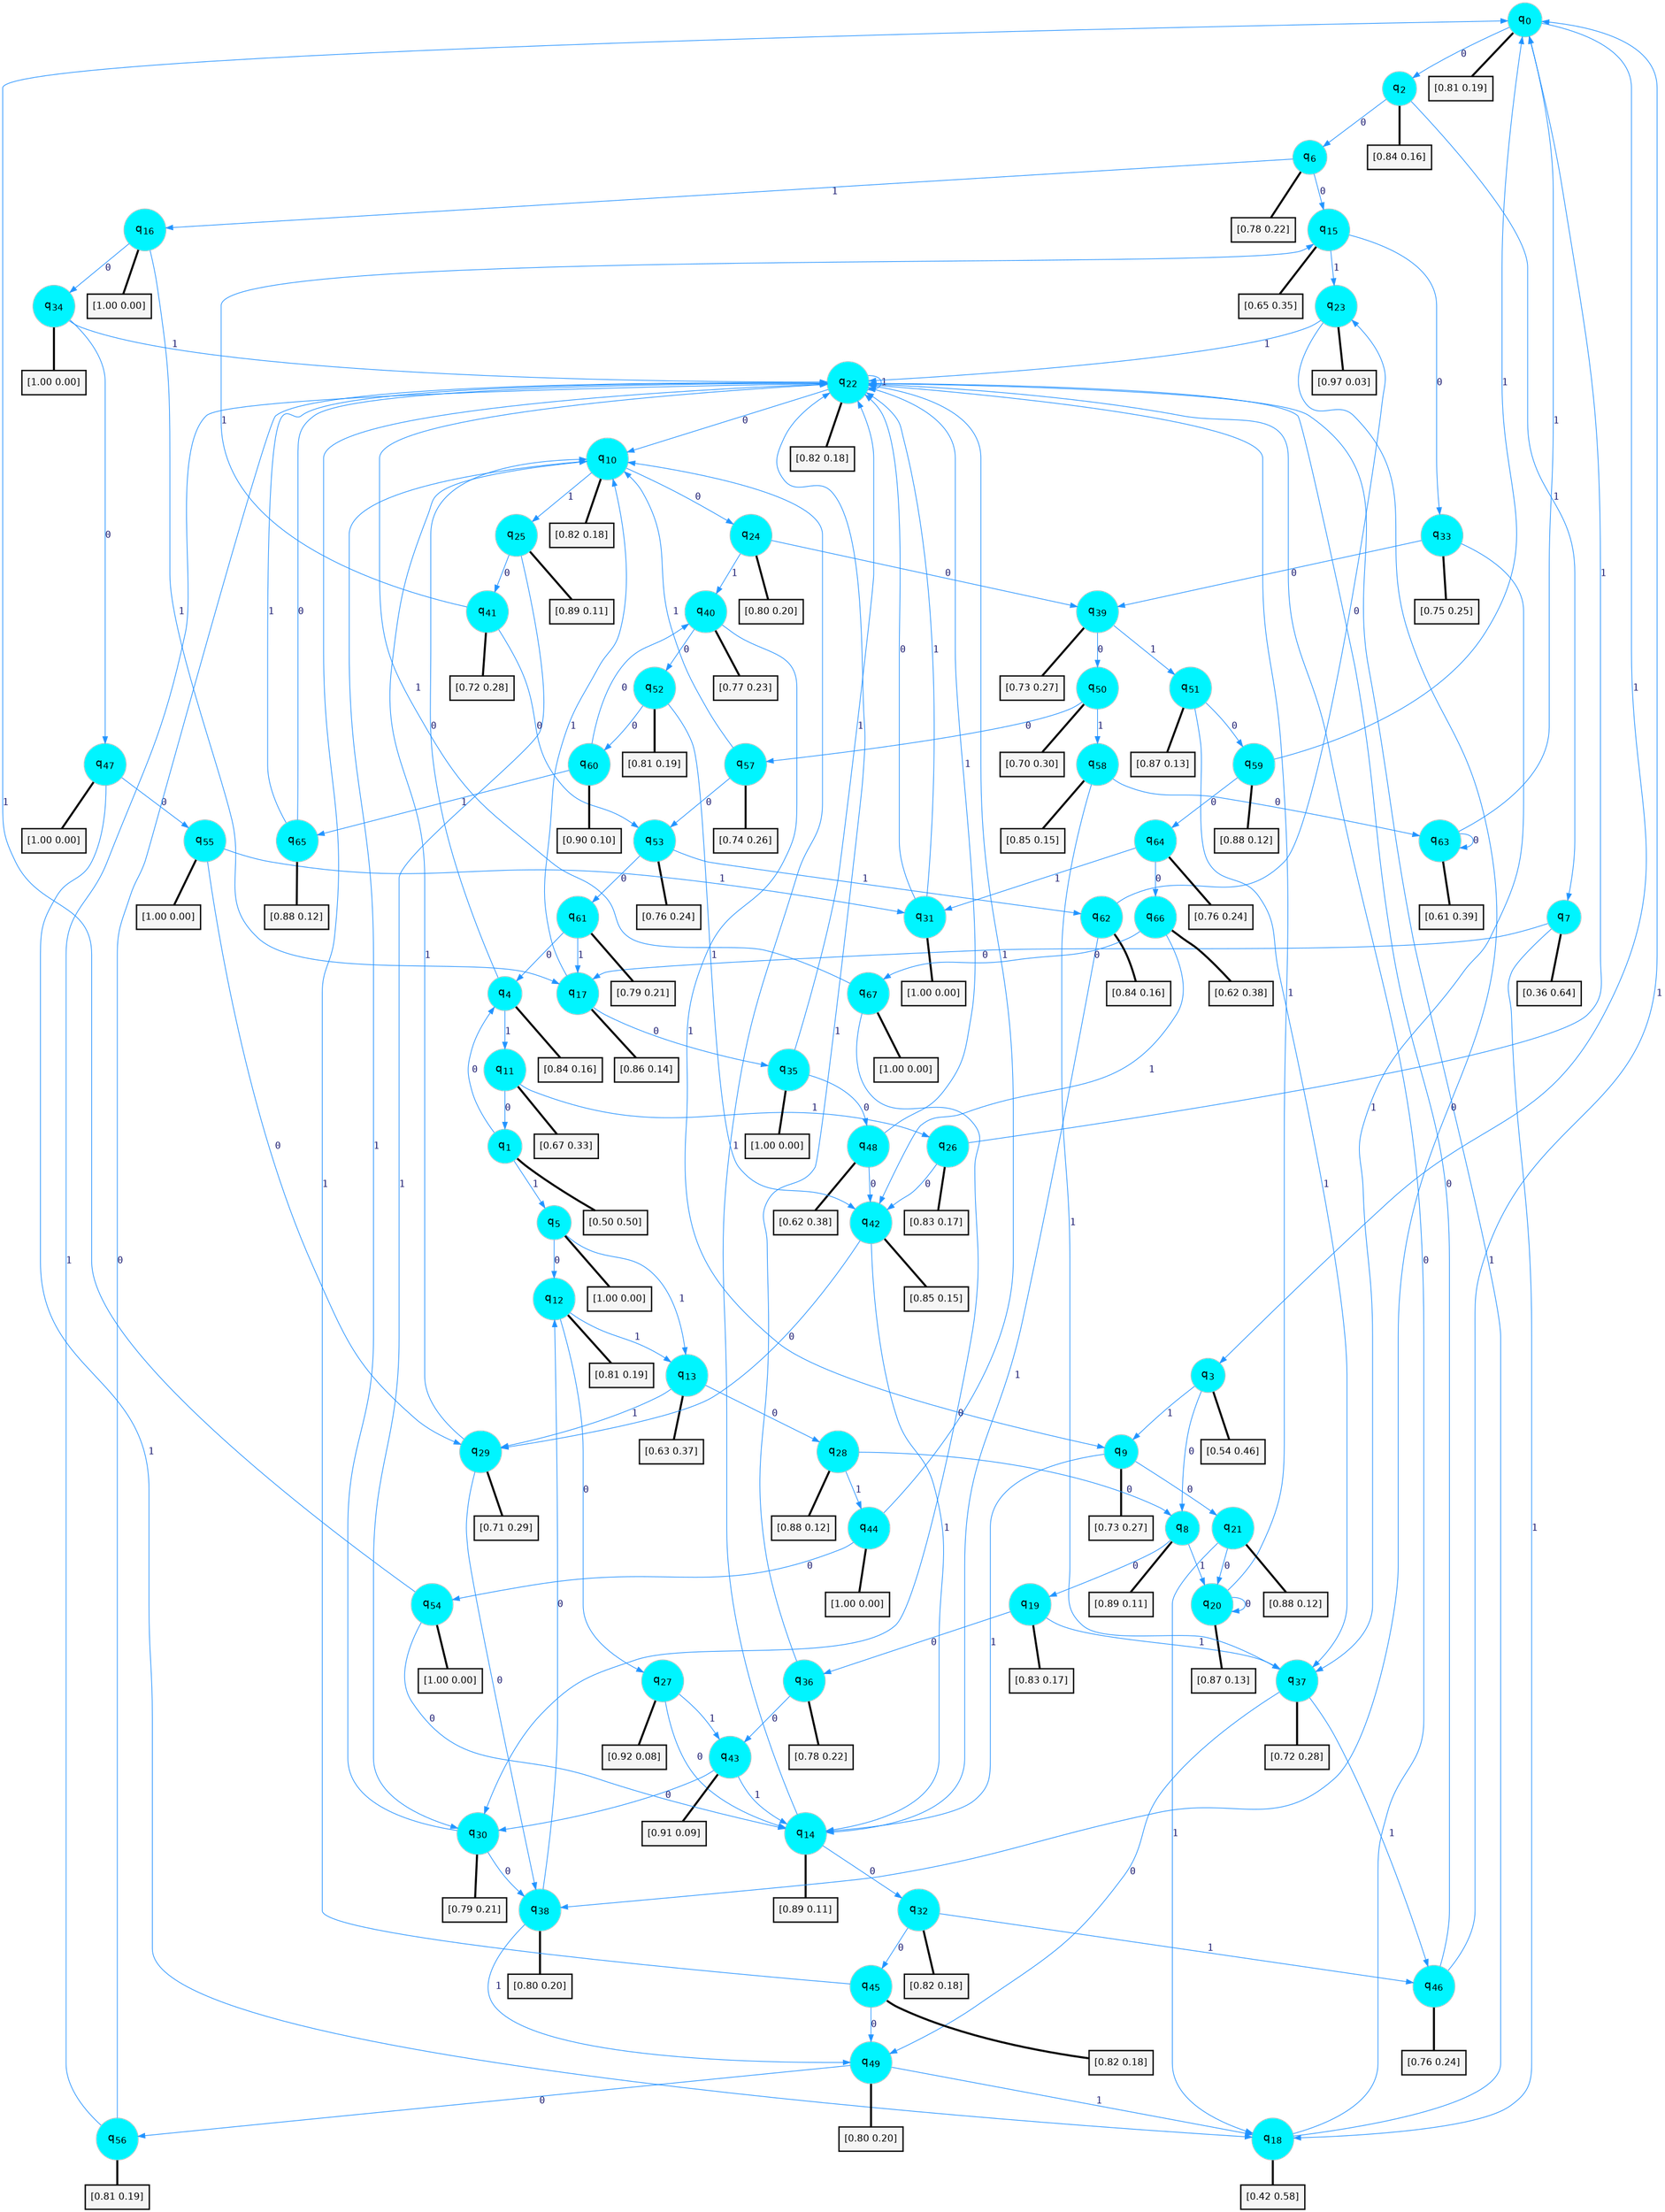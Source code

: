 digraph G {
graph [
bgcolor=transparent, dpi=300, rankdir=TD, size="40,25"];
node [
color=gray, fillcolor=turquoise1, fontcolor=black, fontname=Helvetica, fontsize=16, fontweight=bold, shape=circle, style=filled];
edge [
arrowsize=1, color=dodgerblue1, fontcolor=midnightblue, fontname=courier, fontweight=bold, penwidth=1, style=solid, weight=20];
0[label=<q<SUB>0</SUB>>];
1[label=<q<SUB>1</SUB>>];
2[label=<q<SUB>2</SUB>>];
3[label=<q<SUB>3</SUB>>];
4[label=<q<SUB>4</SUB>>];
5[label=<q<SUB>5</SUB>>];
6[label=<q<SUB>6</SUB>>];
7[label=<q<SUB>7</SUB>>];
8[label=<q<SUB>8</SUB>>];
9[label=<q<SUB>9</SUB>>];
10[label=<q<SUB>10</SUB>>];
11[label=<q<SUB>11</SUB>>];
12[label=<q<SUB>12</SUB>>];
13[label=<q<SUB>13</SUB>>];
14[label=<q<SUB>14</SUB>>];
15[label=<q<SUB>15</SUB>>];
16[label=<q<SUB>16</SUB>>];
17[label=<q<SUB>17</SUB>>];
18[label=<q<SUB>18</SUB>>];
19[label=<q<SUB>19</SUB>>];
20[label=<q<SUB>20</SUB>>];
21[label=<q<SUB>21</SUB>>];
22[label=<q<SUB>22</SUB>>];
23[label=<q<SUB>23</SUB>>];
24[label=<q<SUB>24</SUB>>];
25[label=<q<SUB>25</SUB>>];
26[label=<q<SUB>26</SUB>>];
27[label=<q<SUB>27</SUB>>];
28[label=<q<SUB>28</SUB>>];
29[label=<q<SUB>29</SUB>>];
30[label=<q<SUB>30</SUB>>];
31[label=<q<SUB>31</SUB>>];
32[label=<q<SUB>32</SUB>>];
33[label=<q<SUB>33</SUB>>];
34[label=<q<SUB>34</SUB>>];
35[label=<q<SUB>35</SUB>>];
36[label=<q<SUB>36</SUB>>];
37[label=<q<SUB>37</SUB>>];
38[label=<q<SUB>38</SUB>>];
39[label=<q<SUB>39</SUB>>];
40[label=<q<SUB>40</SUB>>];
41[label=<q<SUB>41</SUB>>];
42[label=<q<SUB>42</SUB>>];
43[label=<q<SUB>43</SUB>>];
44[label=<q<SUB>44</SUB>>];
45[label=<q<SUB>45</SUB>>];
46[label=<q<SUB>46</SUB>>];
47[label=<q<SUB>47</SUB>>];
48[label=<q<SUB>48</SUB>>];
49[label=<q<SUB>49</SUB>>];
50[label=<q<SUB>50</SUB>>];
51[label=<q<SUB>51</SUB>>];
52[label=<q<SUB>52</SUB>>];
53[label=<q<SUB>53</SUB>>];
54[label=<q<SUB>54</SUB>>];
55[label=<q<SUB>55</SUB>>];
56[label=<q<SUB>56</SUB>>];
57[label=<q<SUB>57</SUB>>];
58[label=<q<SUB>58</SUB>>];
59[label=<q<SUB>59</SUB>>];
60[label=<q<SUB>60</SUB>>];
61[label=<q<SUB>61</SUB>>];
62[label=<q<SUB>62</SUB>>];
63[label=<q<SUB>63</SUB>>];
64[label=<q<SUB>64</SUB>>];
65[label=<q<SUB>65</SUB>>];
66[label=<q<SUB>66</SUB>>];
67[label=<q<SUB>67</SUB>>];
68[label="[0.81 0.19]", shape=box,fontcolor=black, fontname=Helvetica, fontsize=14, penwidth=2, fillcolor=whitesmoke,color=black];
69[label="[0.50 0.50]", shape=box,fontcolor=black, fontname=Helvetica, fontsize=14, penwidth=2, fillcolor=whitesmoke,color=black];
70[label="[0.84 0.16]", shape=box,fontcolor=black, fontname=Helvetica, fontsize=14, penwidth=2, fillcolor=whitesmoke,color=black];
71[label="[0.54 0.46]", shape=box,fontcolor=black, fontname=Helvetica, fontsize=14, penwidth=2, fillcolor=whitesmoke,color=black];
72[label="[0.84 0.16]", shape=box,fontcolor=black, fontname=Helvetica, fontsize=14, penwidth=2, fillcolor=whitesmoke,color=black];
73[label="[1.00 0.00]", shape=box,fontcolor=black, fontname=Helvetica, fontsize=14, penwidth=2, fillcolor=whitesmoke,color=black];
74[label="[0.78 0.22]", shape=box,fontcolor=black, fontname=Helvetica, fontsize=14, penwidth=2, fillcolor=whitesmoke,color=black];
75[label="[0.36 0.64]", shape=box,fontcolor=black, fontname=Helvetica, fontsize=14, penwidth=2, fillcolor=whitesmoke,color=black];
76[label="[0.89 0.11]", shape=box,fontcolor=black, fontname=Helvetica, fontsize=14, penwidth=2, fillcolor=whitesmoke,color=black];
77[label="[0.73 0.27]", shape=box,fontcolor=black, fontname=Helvetica, fontsize=14, penwidth=2, fillcolor=whitesmoke,color=black];
78[label="[0.82 0.18]", shape=box,fontcolor=black, fontname=Helvetica, fontsize=14, penwidth=2, fillcolor=whitesmoke,color=black];
79[label="[0.67 0.33]", shape=box,fontcolor=black, fontname=Helvetica, fontsize=14, penwidth=2, fillcolor=whitesmoke,color=black];
80[label="[0.81 0.19]", shape=box,fontcolor=black, fontname=Helvetica, fontsize=14, penwidth=2, fillcolor=whitesmoke,color=black];
81[label="[0.63 0.37]", shape=box,fontcolor=black, fontname=Helvetica, fontsize=14, penwidth=2, fillcolor=whitesmoke,color=black];
82[label="[0.89 0.11]", shape=box,fontcolor=black, fontname=Helvetica, fontsize=14, penwidth=2, fillcolor=whitesmoke,color=black];
83[label="[0.65 0.35]", shape=box,fontcolor=black, fontname=Helvetica, fontsize=14, penwidth=2, fillcolor=whitesmoke,color=black];
84[label="[1.00 0.00]", shape=box,fontcolor=black, fontname=Helvetica, fontsize=14, penwidth=2, fillcolor=whitesmoke,color=black];
85[label="[0.86 0.14]", shape=box,fontcolor=black, fontname=Helvetica, fontsize=14, penwidth=2, fillcolor=whitesmoke,color=black];
86[label="[0.42 0.58]", shape=box,fontcolor=black, fontname=Helvetica, fontsize=14, penwidth=2, fillcolor=whitesmoke,color=black];
87[label="[0.83 0.17]", shape=box,fontcolor=black, fontname=Helvetica, fontsize=14, penwidth=2, fillcolor=whitesmoke,color=black];
88[label="[0.87 0.13]", shape=box,fontcolor=black, fontname=Helvetica, fontsize=14, penwidth=2, fillcolor=whitesmoke,color=black];
89[label="[0.88 0.12]", shape=box,fontcolor=black, fontname=Helvetica, fontsize=14, penwidth=2, fillcolor=whitesmoke,color=black];
90[label="[0.82 0.18]", shape=box,fontcolor=black, fontname=Helvetica, fontsize=14, penwidth=2, fillcolor=whitesmoke,color=black];
91[label="[0.97 0.03]", shape=box,fontcolor=black, fontname=Helvetica, fontsize=14, penwidth=2, fillcolor=whitesmoke,color=black];
92[label="[0.80 0.20]", shape=box,fontcolor=black, fontname=Helvetica, fontsize=14, penwidth=2, fillcolor=whitesmoke,color=black];
93[label="[0.89 0.11]", shape=box,fontcolor=black, fontname=Helvetica, fontsize=14, penwidth=2, fillcolor=whitesmoke,color=black];
94[label="[0.83 0.17]", shape=box,fontcolor=black, fontname=Helvetica, fontsize=14, penwidth=2, fillcolor=whitesmoke,color=black];
95[label="[0.92 0.08]", shape=box,fontcolor=black, fontname=Helvetica, fontsize=14, penwidth=2, fillcolor=whitesmoke,color=black];
96[label="[0.88 0.12]", shape=box,fontcolor=black, fontname=Helvetica, fontsize=14, penwidth=2, fillcolor=whitesmoke,color=black];
97[label="[0.71 0.29]", shape=box,fontcolor=black, fontname=Helvetica, fontsize=14, penwidth=2, fillcolor=whitesmoke,color=black];
98[label="[0.79 0.21]", shape=box,fontcolor=black, fontname=Helvetica, fontsize=14, penwidth=2, fillcolor=whitesmoke,color=black];
99[label="[1.00 0.00]", shape=box,fontcolor=black, fontname=Helvetica, fontsize=14, penwidth=2, fillcolor=whitesmoke,color=black];
100[label="[0.82 0.18]", shape=box,fontcolor=black, fontname=Helvetica, fontsize=14, penwidth=2, fillcolor=whitesmoke,color=black];
101[label="[0.75 0.25]", shape=box,fontcolor=black, fontname=Helvetica, fontsize=14, penwidth=2, fillcolor=whitesmoke,color=black];
102[label="[1.00 0.00]", shape=box,fontcolor=black, fontname=Helvetica, fontsize=14, penwidth=2, fillcolor=whitesmoke,color=black];
103[label="[1.00 0.00]", shape=box,fontcolor=black, fontname=Helvetica, fontsize=14, penwidth=2, fillcolor=whitesmoke,color=black];
104[label="[0.78 0.22]", shape=box,fontcolor=black, fontname=Helvetica, fontsize=14, penwidth=2, fillcolor=whitesmoke,color=black];
105[label="[0.72 0.28]", shape=box,fontcolor=black, fontname=Helvetica, fontsize=14, penwidth=2, fillcolor=whitesmoke,color=black];
106[label="[0.80 0.20]", shape=box,fontcolor=black, fontname=Helvetica, fontsize=14, penwidth=2, fillcolor=whitesmoke,color=black];
107[label="[0.73 0.27]", shape=box,fontcolor=black, fontname=Helvetica, fontsize=14, penwidth=2, fillcolor=whitesmoke,color=black];
108[label="[0.77 0.23]", shape=box,fontcolor=black, fontname=Helvetica, fontsize=14, penwidth=2, fillcolor=whitesmoke,color=black];
109[label="[0.72 0.28]", shape=box,fontcolor=black, fontname=Helvetica, fontsize=14, penwidth=2, fillcolor=whitesmoke,color=black];
110[label="[0.85 0.15]", shape=box,fontcolor=black, fontname=Helvetica, fontsize=14, penwidth=2, fillcolor=whitesmoke,color=black];
111[label="[0.91 0.09]", shape=box,fontcolor=black, fontname=Helvetica, fontsize=14, penwidth=2, fillcolor=whitesmoke,color=black];
112[label="[1.00 0.00]", shape=box,fontcolor=black, fontname=Helvetica, fontsize=14, penwidth=2, fillcolor=whitesmoke,color=black];
113[label="[0.82 0.18]", shape=box,fontcolor=black, fontname=Helvetica, fontsize=14, penwidth=2, fillcolor=whitesmoke,color=black];
114[label="[0.76 0.24]", shape=box,fontcolor=black, fontname=Helvetica, fontsize=14, penwidth=2, fillcolor=whitesmoke,color=black];
115[label="[1.00 0.00]", shape=box,fontcolor=black, fontname=Helvetica, fontsize=14, penwidth=2, fillcolor=whitesmoke,color=black];
116[label="[0.62 0.38]", shape=box,fontcolor=black, fontname=Helvetica, fontsize=14, penwidth=2, fillcolor=whitesmoke,color=black];
117[label="[0.80 0.20]", shape=box,fontcolor=black, fontname=Helvetica, fontsize=14, penwidth=2, fillcolor=whitesmoke,color=black];
118[label="[0.70 0.30]", shape=box,fontcolor=black, fontname=Helvetica, fontsize=14, penwidth=2, fillcolor=whitesmoke,color=black];
119[label="[0.87 0.13]", shape=box,fontcolor=black, fontname=Helvetica, fontsize=14, penwidth=2, fillcolor=whitesmoke,color=black];
120[label="[0.81 0.19]", shape=box,fontcolor=black, fontname=Helvetica, fontsize=14, penwidth=2, fillcolor=whitesmoke,color=black];
121[label="[0.76 0.24]", shape=box,fontcolor=black, fontname=Helvetica, fontsize=14, penwidth=2, fillcolor=whitesmoke,color=black];
122[label="[1.00 0.00]", shape=box,fontcolor=black, fontname=Helvetica, fontsize=14, penwidth=2, fillcolor=whitesmoke,color=black];
123[label="[1.00 0.00]", shape=box,fontcolor=black, fontname=Helvetica, fontsize=14, penwidth=2, fillcolor=whitesmoke,color=black];
124[label="[0.81 0.19]", shape=box,fontcolor=black, fontname=Helvetica, fontsize=14, penwidth=2, fillcolor=whitesmoke,color=black];
125[label="[0.74 0.26]", shape=box,fontcolor=black, fontname=Helvetica, fontsize=14, penwidth=2, fillcolor=whitesmoke,color=black];
126[label="[0.85 0.15]", shape=box,fontcolor=black, fontname=Helvetica, fontsize=14, penwidth=2, fillcolor=whitesmoke,color=black];
127[label="[0.88 0.12]", shape=box,fontcolor=black, fontname=Helvetica, fontsize=14, penwidth=2, fillcolor=whitesmoke,color=black];
128[label="[0.90 0.10]", shape=box,fontcolor=black, fontname=Helvetica, fontsize=14, penwidth=2, fillcolor=whitesmoke,color=black];
129[label="[0.79 0.21]", shape=box,fontcolor=black, fontname=Helvetica, fontsize=14, penwidth=2, fillcolor=whitesmoke,color=black];
130[label="[0.84 0.16]", shape=box,fontcolor=black, fontname=Helvetica, fontsize=14, penwidth=2, fillcolor=whitesmoke,color=black];
131[label="[0.61 0.39]", shape=box,fontcolor=black, fontname=Helvetica, fontsize=14, penwidth=2, fillcolor=whitesmoke,color=black];
132[label="[0.76 0.24]", shape=box,fontcolor=black, fontname=Helvetica, fontsize=14, penwidth=2, fillcolor=whitesmoke,color=black];
133[label="[0.88 0.12]", shape=box,fontcolor=black, fontname=Helvetica, fontsize=14, penwidth=2, fillcolor=whitesmoke,color=black];
134[label="[0.62 0.38]", shape=box,fontcolor=black, fontname=Helvetica, fontsize=14, penwidth=2, fillcolor=whitesmoke,color=black];
135[label="[1.00 0.00]", shape=box,fontcolor=black, fontname=Helvetica, fontsize=14, penwidth=2, fillcolor=whitesmoke,color=black];
0->2 [label=0];
0->3 [label=1];
0->68 [arrowhead=none, penwidth=3,color=black];
1->4 [label=0];
1->5 [label=1];
1->69 [arrowhead=none, penwidth=3,color=black];
2->6 [label=0];
2->7 [label=1];
2->70 [arrowhead=none, penwidth=3,color=black];
3->8 [label=0];
3->9 [label=1];
3->71 [arrowhead=none, penwidth=3,color=black];
4->10 [label=0];
4->11 [label=1];
4->72 [arrowhead=none, penwidth=3,color=black];
5->12 [label=0];
5->13 [label=1];
5->73 [arrowhead=none, penwidth=3,color=black];
6->15 [label=0];
6->16 [label=1];
6->74 [arrowhead=none, penwidth=3,color=black];
7->17 [label=0];
7->18 [label=1];
7->75 [arrowhead=none, penwidth=3,color=black];
8->19 [label=0];
8->20 [label=1];
8->76 [arrowhead=none, penwidth=3,color=black];
9->21 [label=0];
9->14 [label=1];
9->77 [arrowhead=none, penwidth=3,color=black];
10->24 [label=0];
10->25 [label=1];
10->78 [arrowhead=none, penwidth=3,color=black];
11->1 [label=0];
11->26 [label=1];
11->79 [arrowhead=none, penwidth=3,color=black];
12->27 [label=0];
12->13 [label=1];
12->80 [arrowhead=none, penwidth=3,color=black];
13->28 [label=0];
13->29 [label=1];
13->81 [arrowhead=none, penwidth=3,color=black];
14->32 [label=0];
14->10 [label=1];
14->82 [arrowhead=none, penwidth=3,color=black];
15->33 [label=0];
15->23 [label=1];
15->83 [arrowhead=none, penwidth=3,color=black];
16->34 [label=0];
16->17 [label=1];
16->84 [arrowhead=none, penwidth=3,color=black];
17->35 [label=0];
17->10 [label=1];
17->85 [arrowhead=none, penwidth=3,color=black];
18->22 [label=0];
18->22 [label=1];
18->86 [arrowhead=none, penwidth=3,color=black];
19->36 [label=0];
19->37 [label=1];
19->87 [arrowhead=none, penwidth=3,color=black];
20->20 [label=0];
20->22 [label=1];
20->88 [arrowhead=none, penwidth=3,color=black];
21->20 [label=0];
21->18 [label=1];
21->89 [arrowhead=none, penwidth=3,color=black];
22->10 [label=0];
22->22 [label=1];
22->90 [arrowhead=none, penwidth=3,color=black];
23->38 [label=0];
23->22 [label=1];
23->91 [arrowhead=none, penwidth=3,color=black];
24->39 [label=0];
24->40 [label=1];
24->92 [arrowhead=none, penwidth=3,color=black];
25->41 [label=0];
25->30 [label=1];
25->93 [arrowhead=none, penwidth=3,color=black];
26->42 [label=0];
26->0 [label=1];
26->94 [arrowhead=none, penwidth=3,color=black];
27->14 [label=0];
27->43 [label=1];
27->95 [arrowhead=none, penwidth=3,color=black];
28->8 [label=0];
28->44 [label=1];
28->96 [arrowhead=none, penwidth=3,color=black];
29->38 [label=0];
29->10 [label=1];
29->97 [arrowhead=none, penwidth=3,color=black];
30->38 [label=0];
30->10 [label=1];
30->98 [arrowhead=none, penwidth=3,color=black];
31->22 [label=0];
31->22 [label=1];
31->99 [arrowhead=none, penwidth=3,color=black];
32->45 [label=0];
32->46 [label=1];
32->100 [arrowhead=none, penwidth=3,color=black];
33->39 [label=0];
33->37 [label=1];
33->101 [arrowhead=none, penwidth=3,color=black];
34->47 [label=0];
34->22 [label=1];
34->102 [arrowhead=none, penwidth=3,color=black];
35->48 [label=0];
35->22 [label=1];
35->103 [arrowhead=none, penwidth=3,color=black];
36->43 [label=0];
36->22 [label=1];
36->104 [arrowhead=none, penwidth=3,color=black];
37->49 [label=0];
37->46 [label=1];
37->105 [arrowhead=none, penwidth=3,color=black];
38->12 [label=0];
38->49 [label=1];
38->106 [arrowhead=none, penwidth=3,color=black];
39->50 [label=0];
39->51 [label=1];
39->107 [arrowhead=none, penwidth=3,color=black];
40->52 [label=0];
40->9 [label=1];
40->108 [arrowhead=none, penwidth=3,color=black];
41->53 [label=0];
41->15 [label=1];
41->109 [arrowhead=none, penwidth=3,color=black];
42->29 [label=0];
42->14 [label=1];
42->110 [arrowhead=none, penwidth=3,color=black];
43->30 [label=0];
43->14 [label=1];
43->111 [arrowhead=none, penwidth=3,color=black];
44->54 [label=0];
44->22 [label=1];
44->112 [arrowhead=none, penwidth=3,color=black];
45->49 [label=0];
45->22 [label=1];
45->113 [arrowhead=none, penwidth=3,color=black];
46->22 [label=0];
46->0 [label=1];
46->114 [arrowhead=none, penwidth=3,color=black];
47->55 [label=0];
47->18 [label=1];
47->115 [arrowhead=none, penwidth=3,color=black];
48->42 [label=0];
48->22 [label=1];
48->116 [arrowhead=none, penwidth=3,color=black];
49->56 [label=0];
49->18 [label=1];
49->117 [arrowhead=none, penwidth=3,color=black];
50->57 [label=0];
50->58 [label=1];
50->118 [arrowhead=none, penwidth=3,color=black];
51->59 [label=0];
51->37 [label=1];
51->119 [arrowhead=none, penwidth=3,color=black];
52->60 [label=0];
52->42 [label=1];
52->120 [arrowhead=none, penwidth=3,color=black];
53->61 [label=0];
53->62 [label=1];
53->121 [arrowhead=none, penwidth=3,color=black];
54->14 [label=0];
54->0 [label=1];
54->122 [arrowhead=none, penwidth=3,color=black];
55->29 [label=0];
55->31 [label=1];
55->123 [arrowhead=none, penwidth=3,color=black];
56->22 [label=0];
56->22 [label=1];
56->124 [arrowhead=none, penwidth=3,color=black];
57->53 [label=0];
57->10 [label=1];
57->125 [arrowhead=none, penwidth=3,color=black];
58->63 [label=0];
58->37 [label=1];
58->126 [arrowhead=none, penwidth=3,color=black];
59->64 [label=0];
59->0 [label=1];
59->127 [arrowhead=none, penwidth=3,color=black];
60->40 [label=0];
60->65 [label=1];
60->128 [arrowhead=none, penwidth=3,color=black];
61->4 [label=0];
61->17 [label=1];
61->129 [arrowhead=none, penwidth=3,color=black];
62->23 [label=0];
62->14 [label=1];
62->130 [arrowhead=none, penwidth=3,color=black];
63->63 [label=0];
63->0 [label=1];
63->131 [arrowhead=none, penwidth=3,color=black];
64->66 [label=0];
64->31 [label=1];
64->132 [arrowhead=none, penwidth=3,color=black];
65->22 [label=0];
65->22 [label=1];
65->133 [arrowhead=none, penwidth=3,color=black];
66->67 [label=0];
66->42 [label=1];
66->134 [arrowhead=none, penwidth=3,color=black];
67->30 [label=0];
67->22 [label=1];
67->135 [arrowhead=none, penwidth=3,color=black];
}
